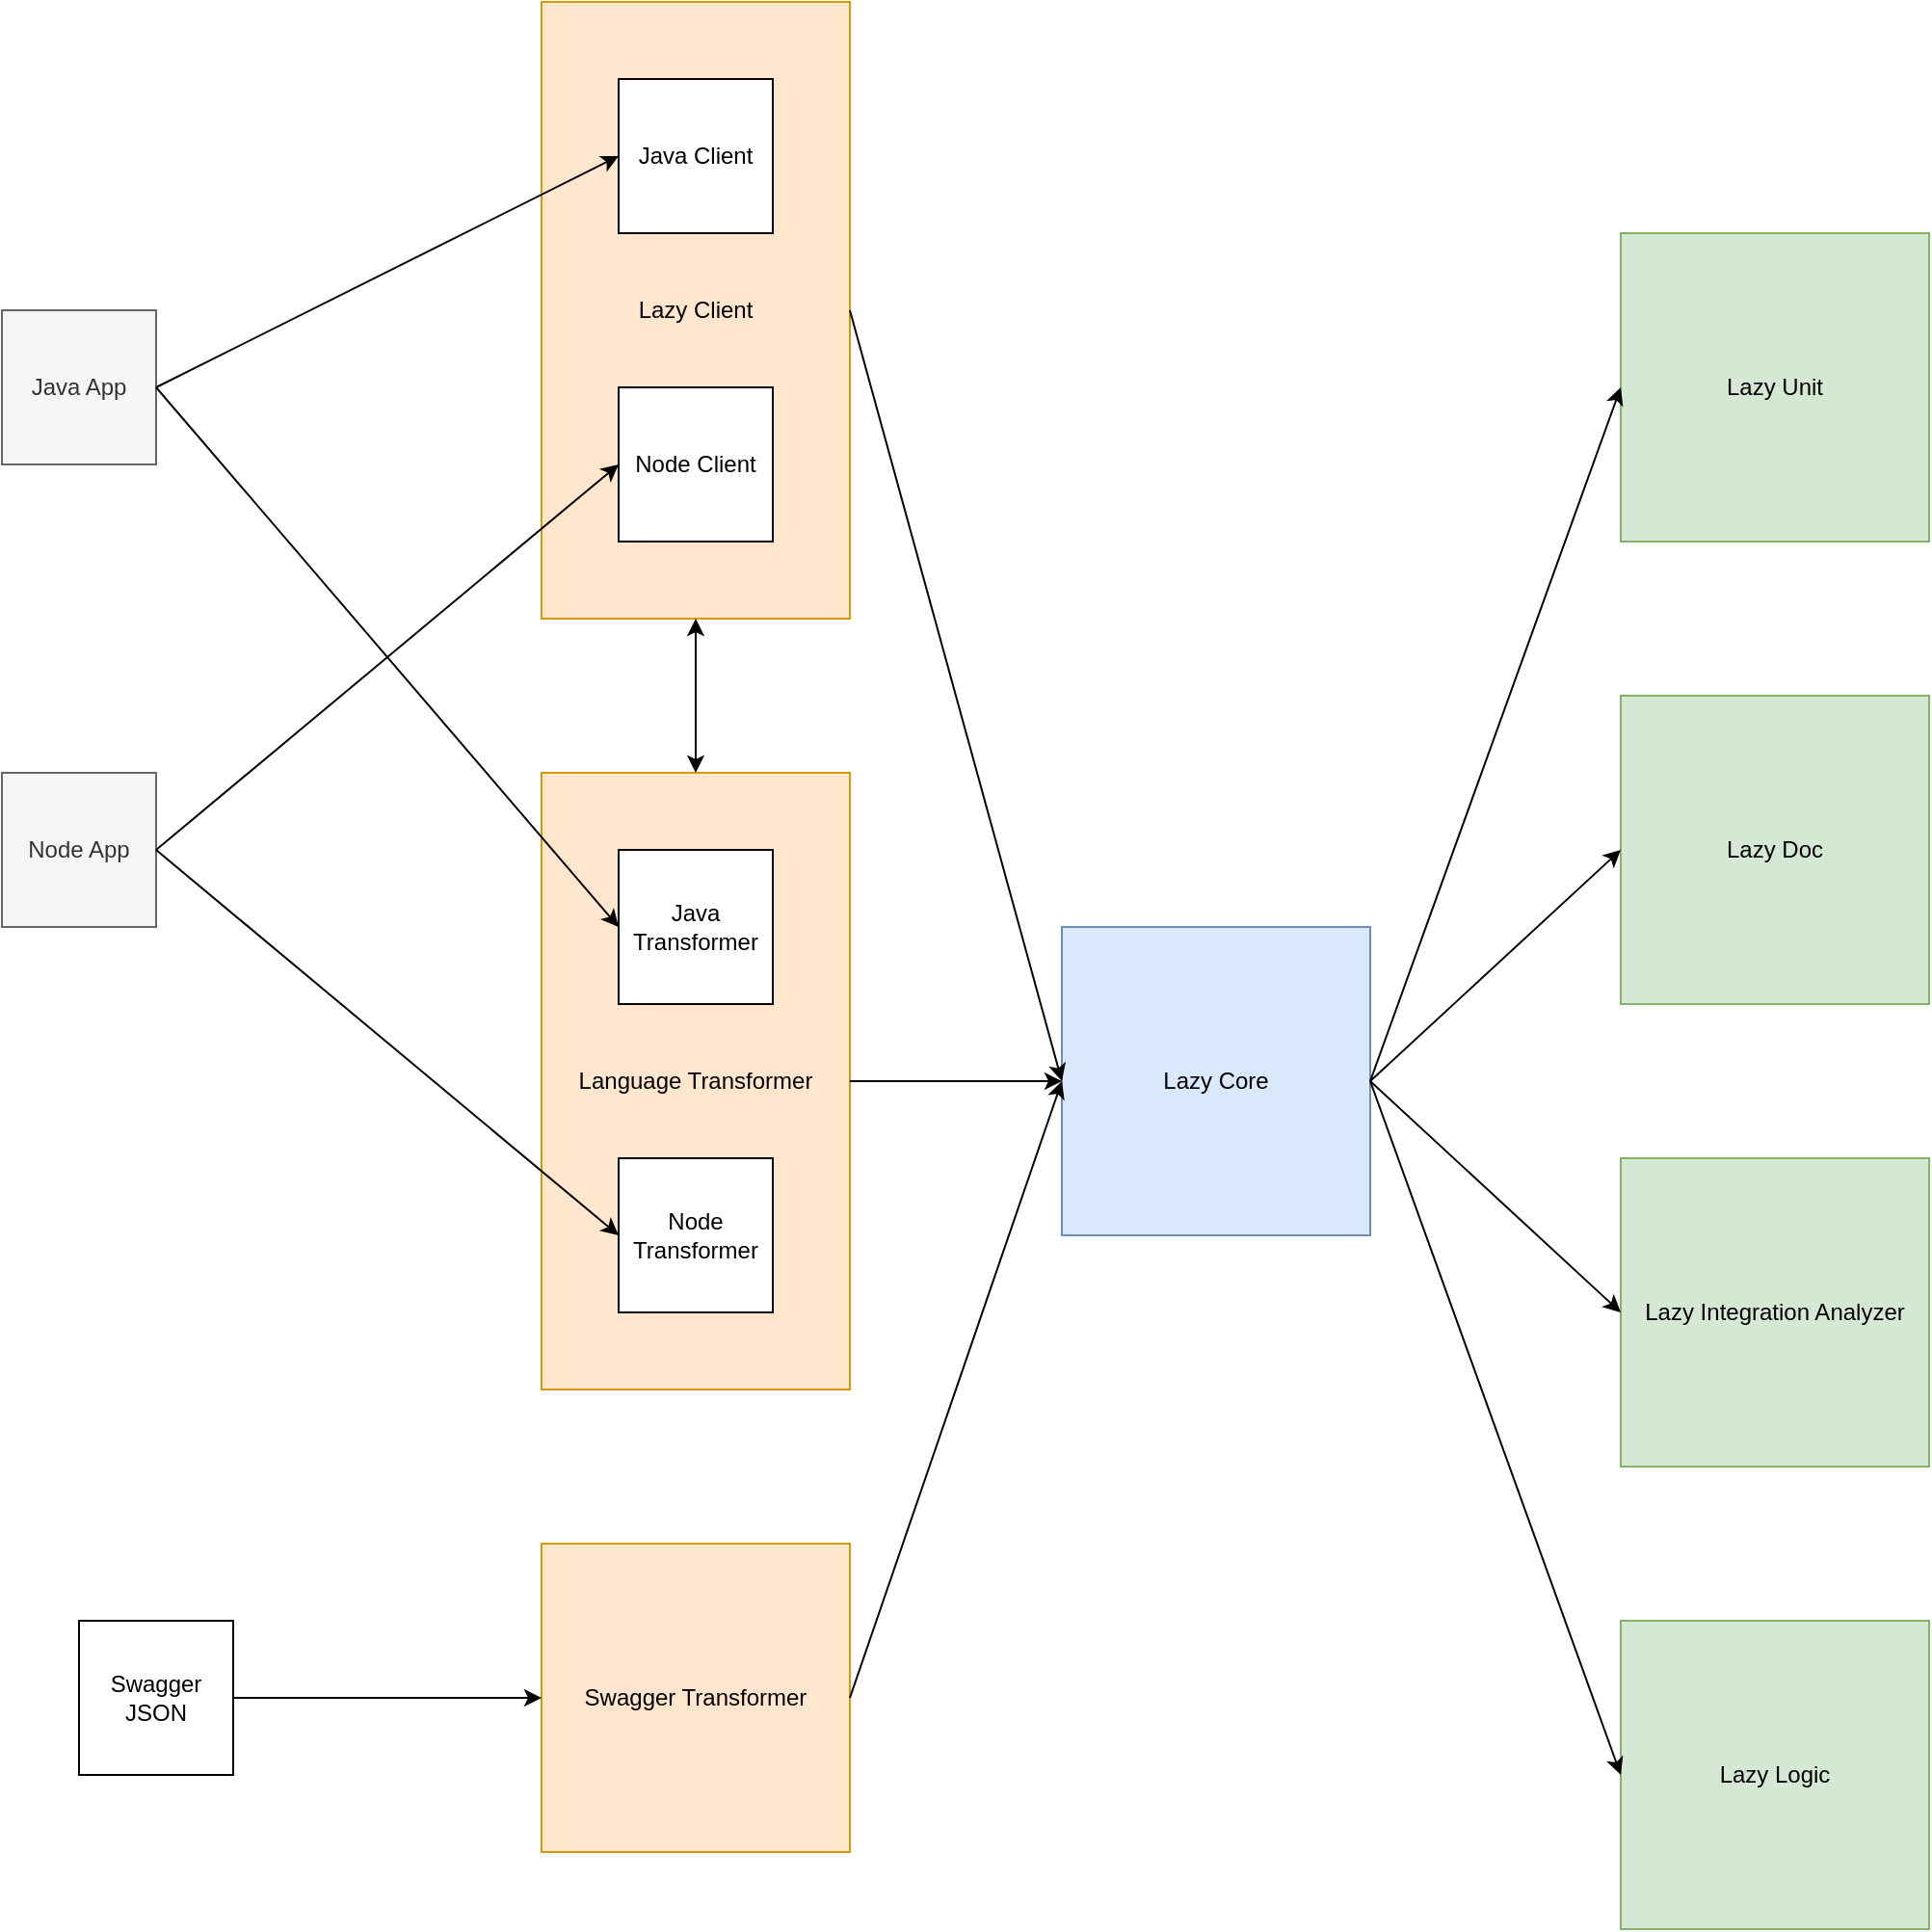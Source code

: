 <mxfile version="12.2.6" type="github" pages="1">
  <diagram id="CZRl3-3jW3XPLHphF0xi" name="Page-1">
    <mxGraphModel dx="1637" dy="1580" grid="1" gridSize="10" guides="1" tooltips="1" connect="1" arrows="1" fold="1" page="1" pageScale="1" pageWidth="850" pageHeight="1100" math="0" shadow="0">
      <root>
        <mxCell id="0"/>
        <mxCell id="1" parent="0"/>
        <mxCell id="znqZbLKIoT3Fc0Jue-0c-1" value="Lazy Core" style="whiteSpace=wrap;html=1;aspect=fixed;fillColor=#dae8fc;strokeColor=#6c8ebf;" parent="1" vertex="1">
          <mxGeometry x="390" y="160" width="160" height="160" as="geometry"/>
        </mxCell>
        <mxCell id="znqZbLKIoT3Fc0Jue-0c-3" value="Language Transformer" style="rounded=0;whiteSpace=wrap;html=1;fillColor=#ffe6cc;strokeColor=#d79b00;" parent="1" vertex="1">
          <mxGeometry x="120" y="80" width="160" height="320" as="geometry"/>
        </mxCell>
        <mxCell id="znqZbLKIoT3Fc0Jue-0c-4" value="Java Transformer" style="whiteSpace=wrap;html=1;aspect=fixed;" parent="1" vertex="1">
          <mxGeometry x="160" y="120" width="80" height="80" as="geometry"/>
        </mxCell>
        <mxCell id="znqZbLKIoT3Fc0Jue-0c-5" value="&lt;span style=&quot;white-space: normal&quot;&gt;Node Transformer&lt;/span&gt;" style="whiteSpace=wrap;html=1;aspect=fixed;" parent="1" vertex="1">
          <mxGeometry x="160" y="280" width="80" height="80" as="geometry"/>
        </mxCell>
        <mxCell id="znqZbLKIoT3Fc0Jue-0c-6" value="" style="endArrow=classic;html=1;entryX=0;entryY=0.5;entryDx=0;entryDy=0;exitX=1;exitY=0.5;exitDx=0;exitDy=0;" parent="1" source="znqZbLKIoT3Fc0Jue-0c-3" target="znqZbLKIoT3Fc0Jue-0c-1" edge="1">
          <mxGeometry width="50" height="50" relative="1" as="geometry">
            <mxPoint x="120" y="470" as="sourcePoint"/>
            <mxPoint x="170" y="420" as="targetPoint"/>
          </mxGeometry>
        </mxCell>
        <mxCell id="znqZbLKIoT3Fc0Jue-0c-8" value="Lazy Unit" style="whiteSpace=wrap;html=1;aspect=fixed;fillColor=#d5e8d4;strokeColor=#82b366;" parent="1" vertex="1">
          <mxGeometry x="680" y="-200" width="160" height="160" as="geometry"/>
        </mxCell>
        <mxCell id="znqZbLKIoT3Fc0Jue-0c-9" value="Lazy Doc" style="whiteSpace=wrap;html=1;aspect=fixed;fillColor=#d5e8d4;strokeColor=#82b366;" parent="1" vertex="1">
          <mxGeometry x="680" y="40" width="160" height="160" as="geometry"/>
        </mxCell>
        <mxCell id="znqZbLKIoT3Fc0Jue-0c-10" value="Lazy Integration Analyzer" style="whiteSpace=wrap;html=1;aspect=fixed;fillColor=#d5e8d4;strokeColor=#82b366;" parent="1" vertex="1">
          <mxGeometry x="680" y="280" width="160" height="160" as="geometry"/>
        </mxCell>
        <mxCell id="znqZbLKIoT3Fc0Jue-0c-11" value="Lazy Logic" style="whiteSpace=wrap;html=1;aspect=fixed;fillColor=#d5e8d4;strokeColor=#82b366;" parent="1" vertex="1">
          <mxGeometry x="680" y="520" width="160" height="160" as="geometry"/>
        </mxCell>
        <mxCell id="znqZbLKIoT3Fc0Jue-0c-13" value="Java App" style="whiteSpace=wrap;html=1;aspect=fixed;fillColor=#f5f5f5;strokeColor=#666666;fontColor=#333333;" parent="1" vertex="1">
          <mxGeometry x="-160" y="-160" width="80" height="80" as="geometry"/>
        </mxCell>
        <mxCell id="znqZbLKIoT3Fc0Jue-0c-14" value="Node App" style="whiteSpace=wrap;html=1;aspect=fixed;fillColor=#f5f5f5;strokeColor=#666666;fontColor=#333333;" parent="1" vertex="1">
          <mxGeometry x="-160" y="80" width="80" height="80" as="geometry"/>
        </mxCell>
        <mxCell id="znqZbLKIoT3Fc0Jue-0c-15" value="" style="endArrow=classic;html=1;exitX=1;exitY=0.5;exitDx=0;exitDy=0;entryX=0;entryY=0.5;entryDx=0;entryDy=0;" parent="1" source="znqZbLKIoT3Fc0Jue-0c-13" target="znqZbLKIoT3Fc0Jue-0c-4" edge="1">
          <mxGeometry width="50" height="50" relative="1" as="geometry">
            <mxPoint x="-40" y="190" as="sourcePoint"/>
            <mxPoint x="10" y="140" as="targetPoint"/>
          </mxGeometry>
        </mxCell>
        <mxCell id="znqZbLKIoT3Fc0Jue-0c-16" value="" style="endArrow=classic;html=1;exitX=1;exitY=0.5;exitDx=0;exitDy=0;entryX=0;entryY=0.5;entryDx=0;entryDy=0;" parent="1" source="znqZbLKIoT3Fc0Jue-0c-14" target="znqZbLKIoT3Fc0Jue-0c-5" edge="1">
          <mxGeometry width="50" height="50" relative="1" as="geometry">
            <mxPoint x="-40" y="370" as="sourcePoint"/>
            <mxPoint x="10" y="320" as="targetPoint"/>
          </mxGeometry>
        </mxCell>
        <mxCell id="znqZbLKIoT3Fc0Jue-0c-18" value="" style="endArrow=classic;html=1;entryX=0;entryY=0.5;entryDx=0;entryDy=0;exitX=1;exitY=0.5;exitDx=0;exitDy=0;" parent="1" source="znqZbLKIoT3Fc0Jue-0c-1" target="znqZbLKIoT3Fc0Jue-0c-8" edge="1">
          <mxGeometry width="50" height="50" relative="1" as="geometry">
            <mxPoint x="620" y="150" as="sourcePoint"/>
            <mxPoint x="670" y="100" as="targetPoint"/>
          </mxGeometry>
        </mxCell>
        <mxCell id="znqZbLKIoT3Fc0Jue-0c-19" value="" style="endArrow=classic;html=1;exitX=1;exitY=0.5;exitDx=0;exitDy=0;entryX=0;entryY=0.5;entryDx=0;entryDy=0;" parent="1" source="znqZbLKIoT3Fc0Jue-0c-1" target="znqZbLKIoT3Fc0Jue-0c-9" edge="1">
          <mxGeometry width="50" height="50" relative="1" as="geometry">
            <mxPoint x="560" y="290" as="sourcePoint"/>
            <mxPoint x="610" y="240" as="targetPoint"/>
          </mxGeometry>
        </mxCell>
        <mxCell id="znqZbLKIoT3Fc0Jue-0c-20" value="" style="endArrow=classic;html=1;entryX=0;entryY=0.5;entryDx=0;entryDy=0;exitX=1;exitY=0.5;exitDx=0;exitDy=0;" parent="1" source="znqZbLKIoT3Fc0Jue-0c-1" target="znqZbLKIoT3Fc0Jue-0c-10" edge="1">
          <mxGeometry width="50" height="50" relative="1" as="geometry">
            <mxPoint x="560" y="380" as="sourcePoint"/>
            <mxPoint x="610" y="330" as="targetPoint"/>
          </mxGeometry>
        </mxCell>
        <mxCell id="znqZbLKIoT3Fc0Jue-0c-21" value="" style="endArrow=classic;html=1;entryX=0;entryY=0.5;entryDx=0;entryDy=0;" parent="1" target="znqZbLKIoT3Fc0Jue-0c-11" edge="1">
          <mxGeometry width="50" height="50" relative="1" as="geometry">
            <mxPoint x="550" y="240" as="sourcePoint"/>
            <mxPoint x="620" y="500" as="targetPoint"/>
          </mxGeometry>
        </mxCell>
        <mxCell id="znqZbLKIoT3Fc0Jue-0c-22" value="Swagger Transformer" style="rounded=0;whiteSpace=wrap;html=1;fillColor=#ffe6cc;strokeColor=#d79b00;" parent="1" vertex="1">
          <mxGeometry x="120" y="480" width="160" height="160" as="geometry"/>
        </mxCell>
        <mxCell id="znqZbLKIoT3Fc0Jue-0c-24" value="Lazy Client" style="rounded=0;whiteSpace=wrap;html=1;fillColor=#ffe6cc;strokeColor=#d79b00;" parent="1" vertex="1">
          <mxGeometry x="120" y="-320" width="160" height="320" as="geometry"/>
        </mxCell>
        <mxCell id="znqZbLKIoT3Fc0Jue-0c-25" value="Java Client&lt;br&gt;" style="whiteSpace=wrap;html=1;aspect=fixed;" parent="1" vertex="1">
          <mxGeometry x="160" y="-280" width="80" height="80" as="geometry"/>
        </mxCell>
        <mxCell id="znqZbLKIoT3Fc0Jue-0c-26" value="Node Client" style="whiteSpace=wrap;html=1;aspect=fixed;" parent="1" vertex="1">
          <mxGeometry x="160" y="-120" width="80" height="80" as="geometry"/>
        </mxCell>
        <mxCell id="znqZbLKIoT3Fc0Jue-0c-27" value="Swagger JSON" style="whiteSpace=wrap;html=1;aspect=fixed;" parent="1" vertex="1">
          <mxGeometry x="-120" y="520" width="80" height="80" as="geometry"/>
        </mxCell>
        <mxCell id="znqZbLKIoT3Fc0Jue-0c-28" value="" style="endArrow=classic;html=1;exitX=1;exitY=0.5;exitDx=0;exitDy=0;entryX=0;entryY=0.5;entryDx=0;entryDy=0;" parent="1" source="znqZbLKIoT3Fc0Jue-0c-27" target="znqZbLKIoT3Fc0Jue-0c-22" edge="1">
          <mxGeometry width="50" height="50" relative="1" as="geometry">
            <mxPoint x="10" y="590" as="sourcePoint"/>
            <mxPoint x="60" y="540" as="targetPoint"/>
          </mxGeometry>
        </mxCell>
        <mxCell id="znqZbLKIoT3Fc0Jue-0c-29" value="" style="endArrow=classic;html=1;entryX=0;entryY=0.5;entryDx=0;entryDy=0;exitX=1;exitY=0.5;exitDx=0;exitDy=0;" parent="1" source="znqZbLKIoT3Fc0Jue-0c-22" target="znqZbLKIoT3Fc0Jue-0c-1" edge="1">
          <mxGeometry width="50" height="50" relative="1" as="geometry">
            <mxPoint x="350" y="490" as="sourcePoint"/>
            <mxPoint x="400" y="440" as="targetPoint"/>
          </mxGeometry>
        </mxCell>
        <mxCell id="znqZbLKIoT3Fc0Jue-0c-30" value="" style="endArrow=classic;html=1;entryX=0;entryY=0.5;entryDx=0;entryDy=0;exitX=1;exitY=0.5;exitDx=0;exitDy=0;" parent="1" source="znqZbLKIoT3Fc0Jue-0c-13" target="znqZbLKIoT3Fc0Jue-0c-25" edge="1">
          <mxGeometry width="50" height="50" relative="1" as="geometry">
            <mxPoint y="-150" as="sourcePoint"/>
            <mxPoint x="50" y="-200" as="targetPoint"/>
          </mxGeometry>
        </mxCell>
        <mxCell id="znqZbLKIoT3Fc0Jue-0c-31" value="" style="endArrow=classic;html=1;entryX=0;entryY=0.5;entryDx=0;entryDy=0;exitX=1;exitY=0.5;exitDx=0;exitDy=0;" parent="1" source="znqZbLKIoT3Fc0Jue-0c-14" target="znqZbLKIoT3Fc0Jue-0c-26" edge="1">
          <mxGeometry width="50" height="50" relative="1" as="geometry">
            <mxPoint x="-80" y="200" as="sourcePoint"/>
            <mxPoint x="50" y="120" as="targetPoint"/>
          </mxGeometry>
        </mxCell>
        <mxCell id="znqZbLKIoT3Fc0Jue-0c-32" value="" style="endArrow=classic;html=1;exitX=1;exitY=0.5;exitDx=0;exitDy=0;entryX=0;entryY=0.5;entryDx=0;entryDy=0;" parent="1" source="znqZbLKIoT3Fc0Jue-0c-24" target="znqZbLKIoT3Fc0Jue-0c-1" edge="1">
          <mxGeometry width="50" height="50" relative="1" as="geometry">
            <mxPoint x="380" y="-130" as="sourcePoint"/>
            <mxPoint x="430" y="-180" as="targetPoint"/>
          </mxGeometry>
        </mxCell>
        <mxCell id="znqZbLKIoT3Fc0Jue-0c-33" value="" style="endArrow=classic;startArrow=classic;html=1;entryX=0.5;entryY=1;entryDx=0;entryDy=0;exitX=0.5;exitY=0;exitDx=0;exitDy=0;" parent="1" source="znqZbLKIoT3Fc0Jue-0c-3" target="znqZbLKIoT3Fc0Jue-0c-24" edge="1">
          <mxGeometry width="50" height="50" relative="1" as="geometry">
            <mxPoint x="180" y="70" as="sourcePoint"/>
            <mxPoint x="230" y="20" as="targetPoint"/>
          </mxGeometry>
        </mxCell>
      </root>
    </mxGraphModel>
  </diagram>
</mxfile>
